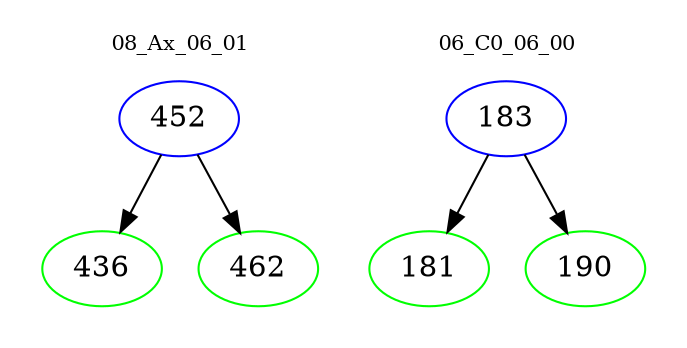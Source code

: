 digraph{
subgraph cluster_0 {
color = white
label = "08_Ax_06_01";
fontsize=10;
T0_452 [label="452", color="blue"]
T0_452 -> T0_436 [color="black"]
T0_436 [label="436", color="green"]
T0_452 -> T0_462 [color="black"]
T0_462 [label="462", color="green"]
}
subgraph cluster_1 {
color = white
label = "06_C0_06_00";
fontsize=10;
T1_183 [label="183", color="blue"]
T1_183 -> T1_181 [color="black"]
T1_181 [label="181", color="green"]
T1_183 -> T1_190 [color="black"]
T1_190 [label="190", color="green"]
}
}
